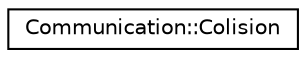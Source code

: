 digraph "Graphical Class Hierarchy"
{
 // LATEX_PDF_SIZE
  edge [fontname="Helvetica",fontsize="10",labelfontname="Helvetica",labelfontsize="10"];
  node [fontname="Helvetica",fontsize="10",shape=record];
  rankdir="LR";
  Node0 [label="Communication::Colision",height=0.2,width=0.4,color="black", fillcolor="white", style="filled",URL="$structCommunication_1_1Colision.html",tooltip="Structure to communicate a colision."];
}
